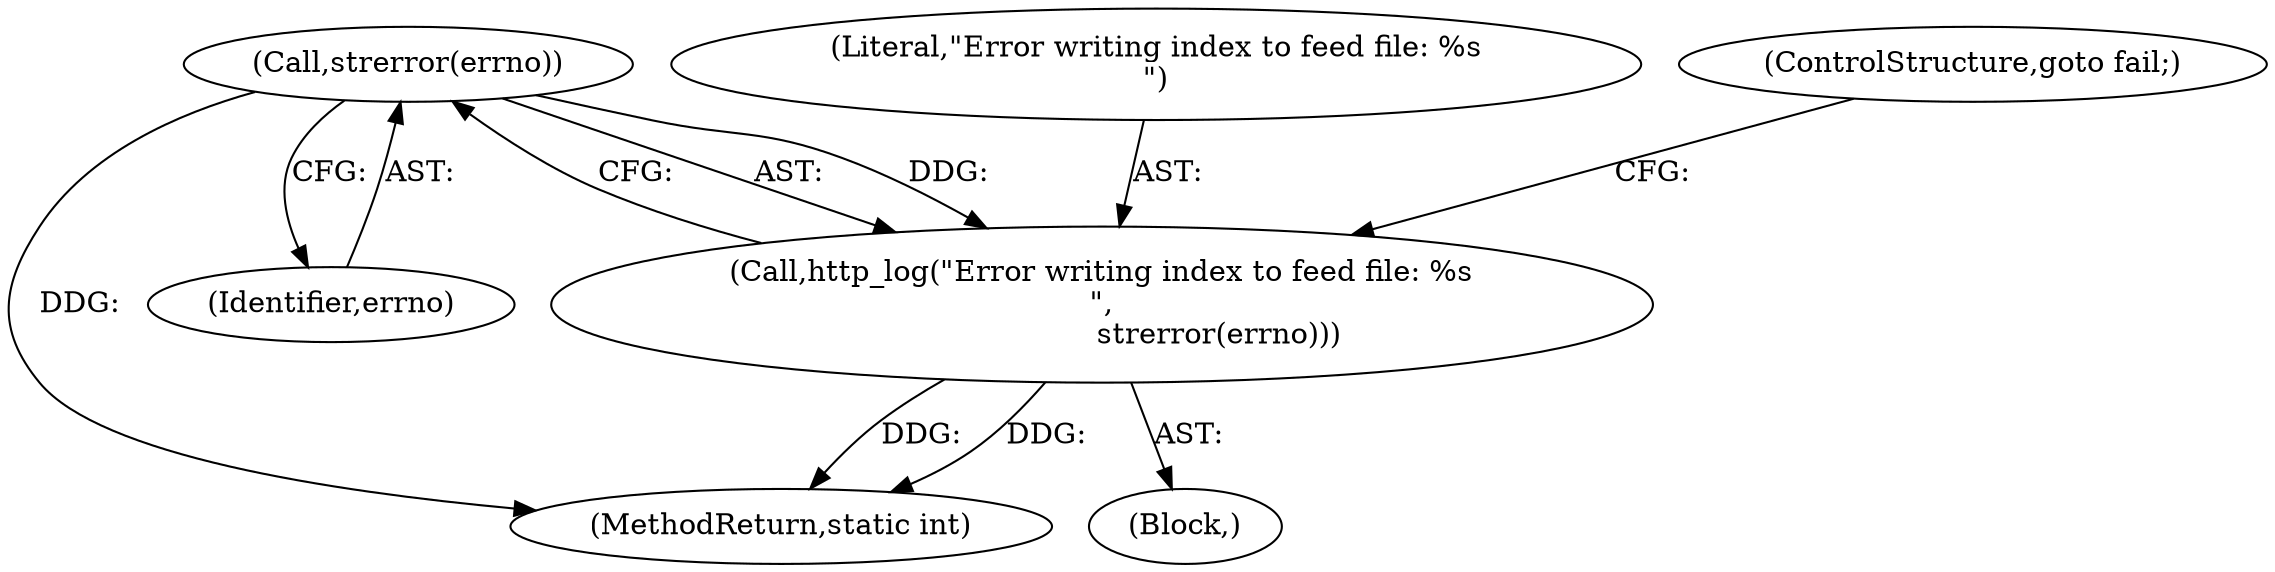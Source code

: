 digraph "0_FFmpeg_a5d25faa3f4b18dac737fdb35d0dd68eb0dc2156@API" {
"1000465" [label="(Call,strerror(errno))"];
"1000463" [label="(Call,http_log(\"Error writing index to feed file: %s\n\",\n                         strerror(errno)))"];
"1000462" [label="(Block,)"];
"1000465" [label="(Call,strerror(errno))"];
"1000706" [label="(MethodReturn,static int)"];
"1000464" [label="(Literal,\"Error writing index to feed file: %s\n\")"];
"1000463" [label="(Call,http_log(\"Error writing index to feed file: %s\n\",\n                         strerror(errno)))"];
"1000467" [label="(ControlStructure,goto fail;)"];
"1000466" [label="(Identifier,errno)"];
"1000465" -> "1000463"  [label="AST: "];
"1000465" -> "1000466"  [label="CFG: "];
"1000466" -> "1000465"  [label="AST: "];
"1000463" -> "1000465"  [label="CFG: "];
"1000465" -> "1000706"  [label="DDG: "];
"1000465" -> "1000463"  [label="DDG: "];
"1000463" -> "1000462"  [label="AST: "];
"1000464" -> "1000463"  [label="AST: "];
"1000467" -> "1000463"  [label="CFG: "];
"1000463" -> "1000706"  [label="DDG: "];
"1000463" -> "1000706"  [label="DDG: "];
}
